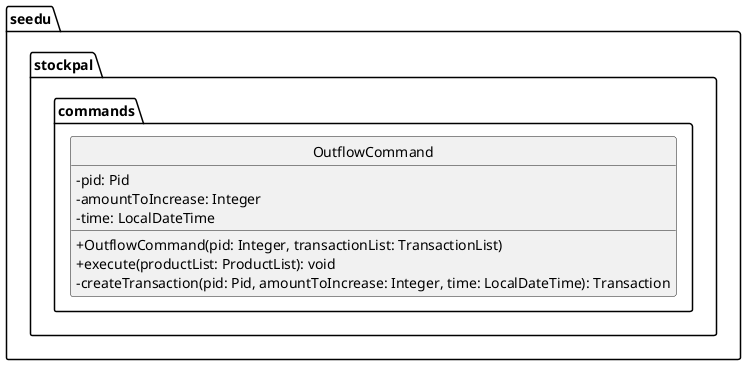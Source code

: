 @startuml

hide circles
skinparam classAttributeIconSize 0

package "seedu.stockpal.commands" {
    class OutflowCommand {
        - pid: Pid
        - amountToIncrease: Integer
        - time: LocalDateTime

        + OutflowCommand(pid: Integer, transactionList: TransactionList)
        + execute(productList: ProductList): void
        - createTransaction(pid: Pid, amountToIncrease: Integer, time: LocalDateTime): Transaction
    }
}

@enduml
